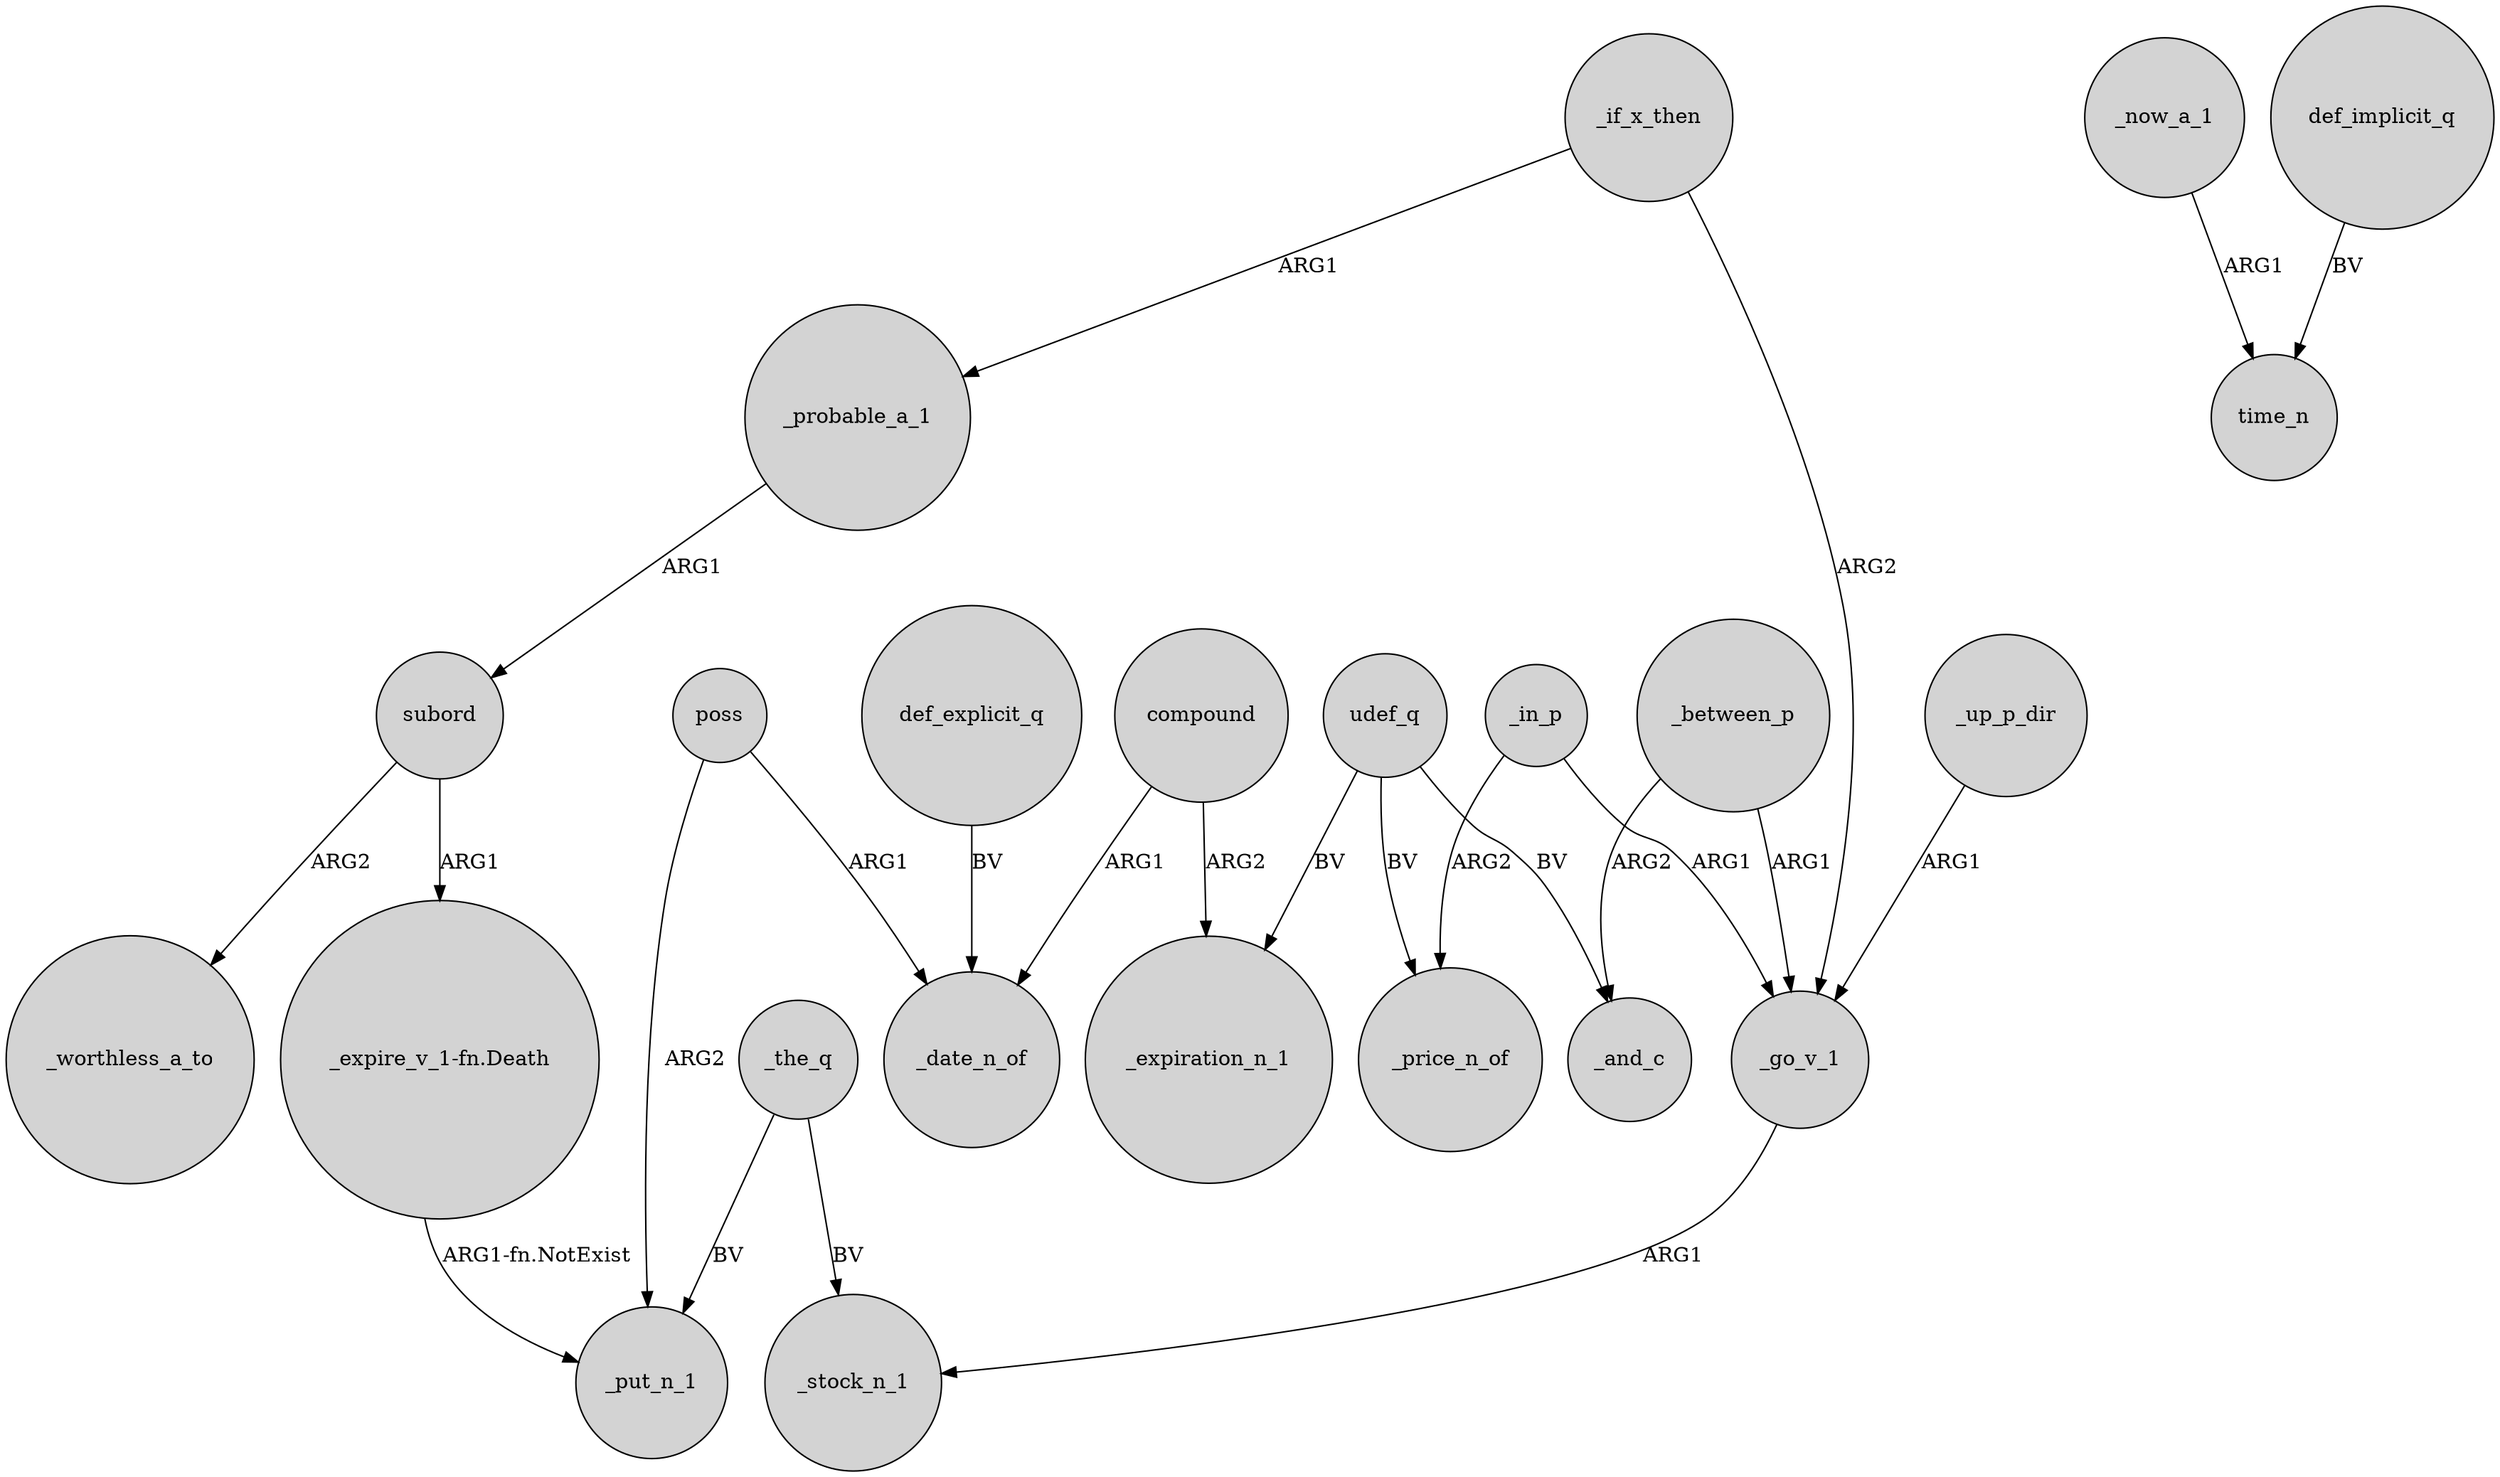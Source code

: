 digraph {
	node [shape=circle style=filled]
	_if_x_then -> _go_v_1 [label=ARG2]
	_the_q -> _put_n_1 [label=BV]
	udef_q -> _price_n_of [label=BV]
	_the_q -> _stock_n_1 [label=BV]
	subord -> _worthless_a_to [label=ARG2]
	compound -> _expiration_n_1 [label=ARG2]
	poss -> _date_n_of [label=ARG1]
	compound -> _date_n_of [label=ARG1]
	_if_x_then -> _probable_a_1 [label=ARG1]
	_in_p -> _go_v_1 [label=ARG1]
	poss -> _put_n_1 [label=ARG2]
	_between_p -> _go_v_1 [label=ARG1]
	_go_v_1 -> _stock_n_1 [label=ARG1]
	udef_q -> _expiration_n_1 [label=BV]
	def_explicit_q -> _date_n_of [label=BV]
	_between_p -> _and_c [label=ARG2]
	_now_a_1 -> time_n [label=ARG1]
	_up_p_dir -> _go_v_1 [label=ARG1]
	_probable_a_1 -> subord [label=ARG1]
	subord -> "_expire_v_1-fn.Death" [label=ARG1]
	_in_p -> _price_n_of [label=ARG2]
	"_expire_v_1-fn.Death" -> _put_n_1 [label="ARG1-fn.NotExist"]
	udef_q -> _and_c [label=BV]
	def_implicit_q -> time_n [label=BV]
}
